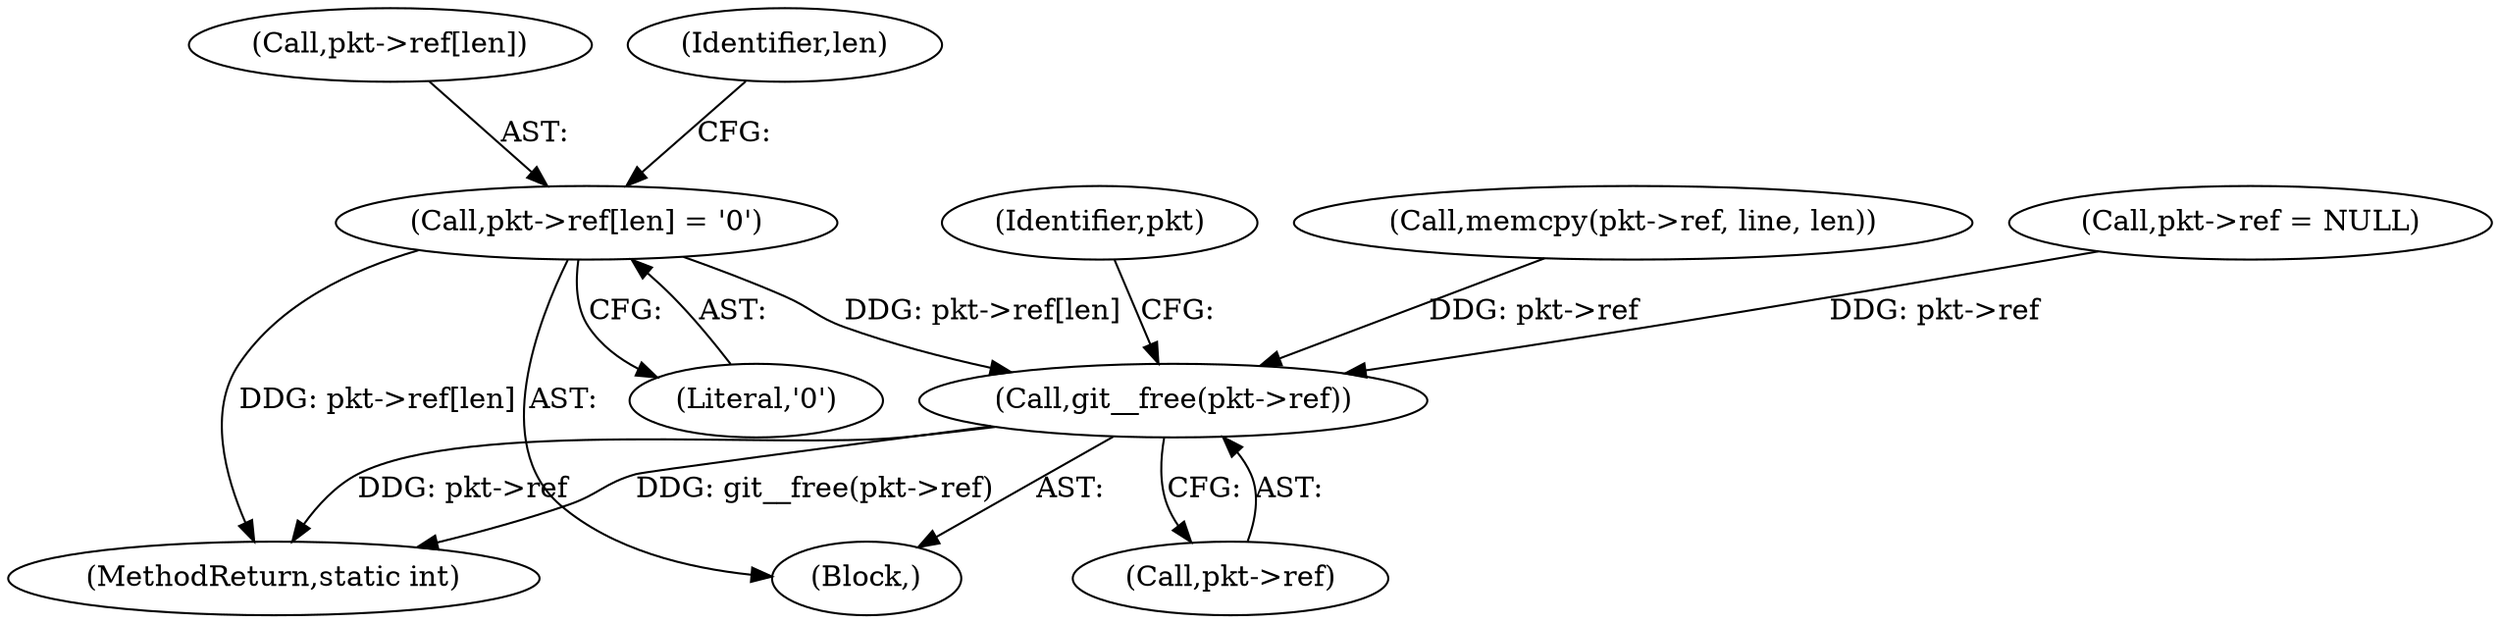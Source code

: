 digraph "0_libgit2_1f9a8510e1d2f20ed7334eeeddb92c4dd8e7c649@array" {
"1000173" [label="(Call,pkt->ref[len] = '\0')"];
"1000247" [label="(Call,git__free(pkt->ref))"];
"1000252" [label="(Identifier,pkt)"];
"1000167" [label="(Call,memcpy(pkt->ref, line, len))"];
"1000247" [label="(Call,git__free(pkt->ref))"];
"1000117" [label="(Call,pkt->ref = NULL)"];
"1000105" [label="(Block,)"];
"1000173" [label="(Call,pkt->ref[len] = '\0')"];
"1000256" [label="(MethodReturn,static int)"];
"1000179" [label="(Literal,'\0')"];
"1000248" [label="(Call,pkt->ref)"];
"1000174" [label="(Call,pkt->ref[len])"];
"1000182" [label="(Identifier,len)"];
"1000173" -> "1000105"  [label="AST: "];
"1000173" -> "1000179"  [label="CFG: "];
"1000174" -> "1000173"  [label="AST: "];
"1000179" -> "1000173"  [label="AST: "];
"1000182" -> "1000173"  [label="CFG: "];
"1000173" -> "1000256"  [label="DDG: pkt->ref[len]"];
"1000173" -> "1000247"  [label="DDG: pkt->ref[len]"];
"1000247" -> "1000105"  [label="AST: "];
"1000247" -> "1000248"  [label="CFG: "];
"1000248" -> "1000247"  [label="AST: "];
"1000252" -> "1000247"  [label="CFG: "];
"1000247" -> "1000256"  [label="DDG: pkt->ref"];
"1000247" -> "1000256"  [label="DDG: git__free(pkt->ref)"];
"1000167" -> "1000247"  [label="DDG: pkt->ref"];
"1000117" -> "1000247"  [label="DDG: pkt->ref"];
}
